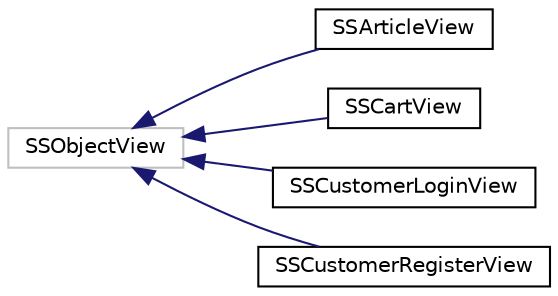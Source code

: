 digraph "Graphical Class Hierarchy"
{
  edge [fontname="Helvetica",fontsize="10",labelfontname="Helvetica",labelfontsize="10"];
  node [fontname="Helvetica",fontsize="10",shape=record];
  rankdir="LR";
  Node1 [label="SSObjectView",height=0.2,width=0.4,color="grey75", fillcolor="white", style="filled"];
  Node1 -> Node2 [dir="back",color="midnightblue",fontsize="10",style="solid",fontname="Helvetica"];
  Node2 [label="SSArticleView",height=0.2,width=0.4,color="black", fillcolor="white", style="filled",URL="$class_s_s_article_view.html"];
  Node1 -> Node3 [dir="back",color="midnightblue",fontsize="10",style="solid",fontname="Helvetica"];
  Node3 [label="SSCartView",height=0.2,width=0.4,color="black", fillcolor="white", style="filled",URL="$class_s_s_cart_view.html"];
  Node1 -> Node4 [dir="back",color="midnightblue",fontsize="10",style="solid",fontname="Helvetica"];
  Node4 [label="SSCustomerLoginView",height=0.2,width=0.4,color="black", fillcolor="white", style="filled",URL="$class_s_s_customer_login_view.html"];
  Node1 -> Node5 [dir="back",color="midnightblue",fontsize="10",style="solid",fontname="Helvetica"];
  Node5 [label="SSCustomerRegisterView",height=0.2,width=0.4,color="black", fillcolor="white", style="filled",URL="$class_s_s_customer_register_view.html"];
}
